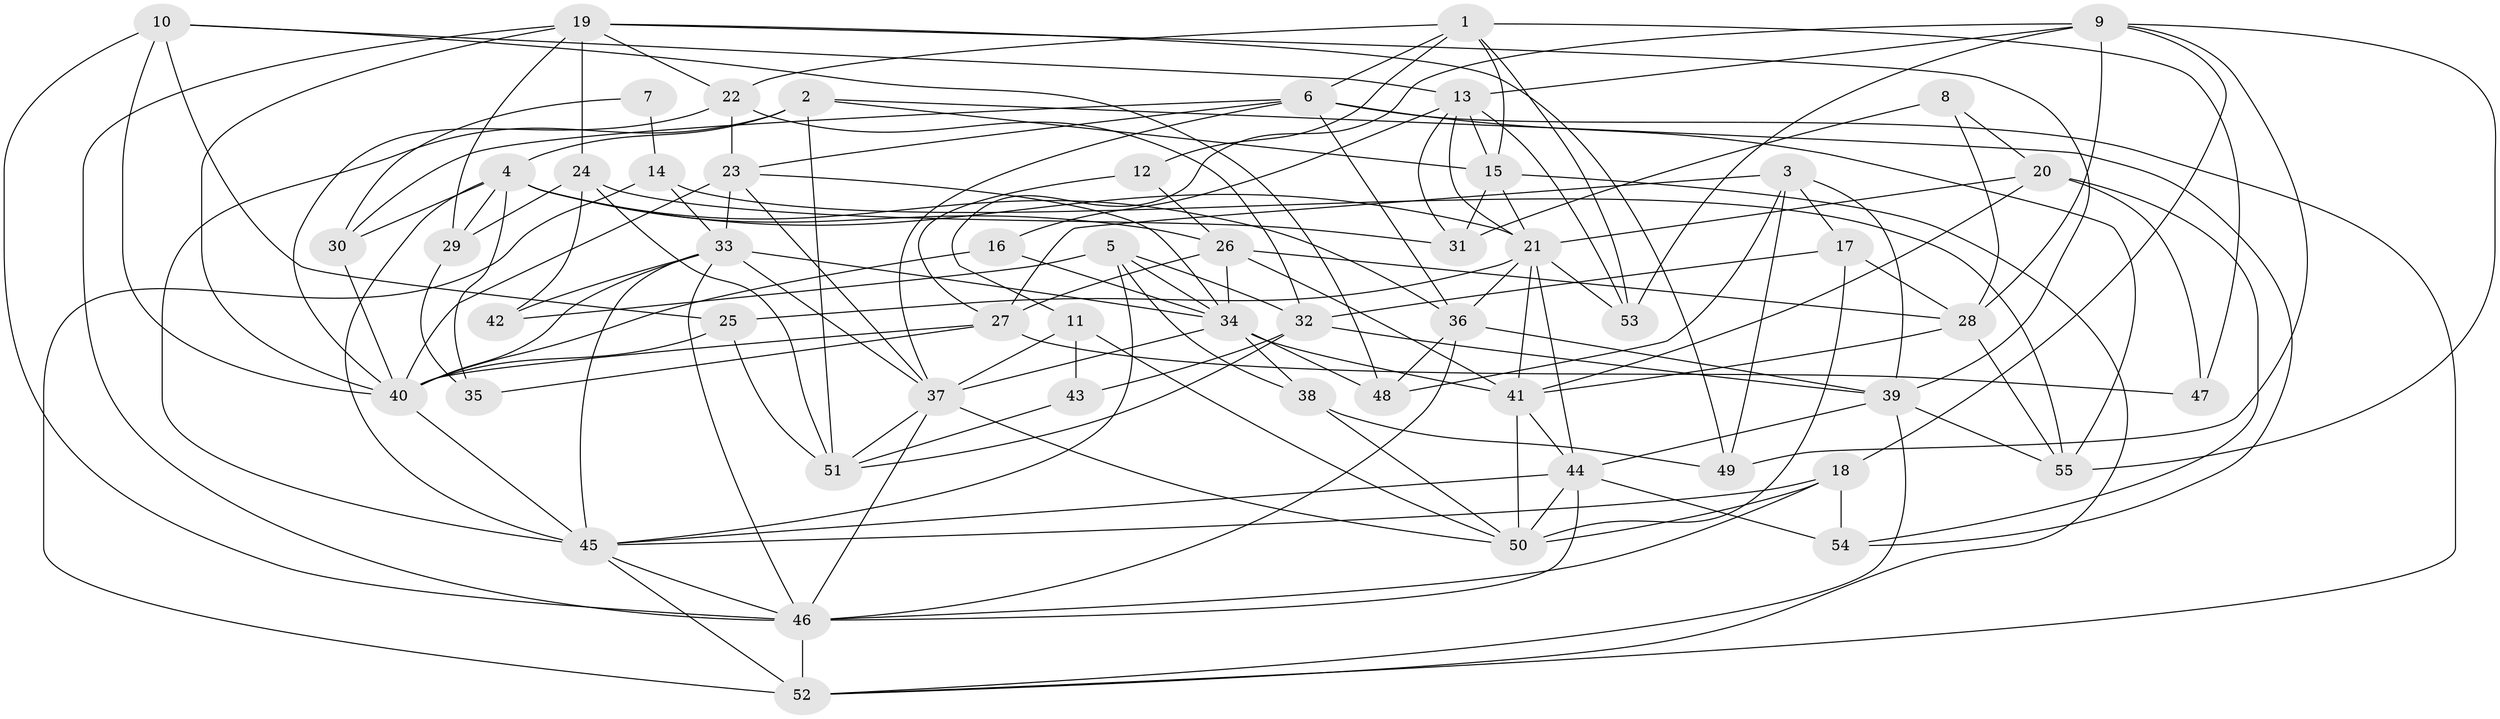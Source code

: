 // original degree distribution, {3: 0.27522935779816515, 5: 0.22935779816513763, 6: 0.06422018348623854, 4: 0.22018348623853212, 2: 0.14678899082568808, 8: 0.01834862385321101, 7: 0.045871559633027525}
// Generated by graph-tools (version 1.1) at 2025/02/03/09/25 03:02:06]
// undirected, 55 vertices, 151 edges
graph export_dot {
graph [start="1"]
  node [color=gray90,style=filled];
  1;
  2;
  3;
  4;
  5;
  6;
  7;
  8;
  9;
  10;
  11;
  12;
  13;
  14;
  15;
  16;
  17;
  18;
  19;
  20;
  21;
  22;
  23;
  24;
  25;
  26;
  27;
  28;
  29;
  30;
  31;
  32;
  33;
  34;
  35;
  36;
  37;
  38;
  39;
  40;
  41;
  42;
  43;
  44;
  45;
  46;
  47;
  48;
  49;
  50;
  51;
  52;
  53;
  54;
  55;
  1 -- 6 [weight=1.0];
  1 -- 12 [weight=1.0];
  1 -- 15 [weight=1.0];
  1 -- 22 [weight=1.0];
  1 -- 47 [weight=1.0];
  1 -- 53 [weight=1.0];
  2 -- 4 [weight=1.0];
  2 -- 15 [weight=1.0];
  2 -- 45 [weight=1.0];
  2 -- 51 [weight=1.0];
  2 -- 54 [weight=1.0];
  3 -- 17 [weight=1.0];
  3 -- 27 [weight=1.0];
  3 -- 39 [weight=1.0];
  3 -- 48 [weight=1.0];
  3 -- 49 [weight=1.0];
  4 -- 21 [weight=1.0];
  4 -- 26 [weight=1.0];
  4 -- 29 [weight=1.0];
  4 -- 30 [weight=1.0];
  4 -- 35 [weight=1.0];
  4 -- 36 [weight=1.0];
  4 -- 45 [weight=1.0];
  5 -- 32 [weight=1.0];
  5 -- 34 [weight=1.0];
  5 -- 38 [weight=1.0];
  5 -- 42 [weight=1.0];
  5 -- 45 [weight=1.0];
  6 -- 23 [weight=1.0];
  6 -- 30 [weight=1.0];
  6 -- 36 [weight=1.0];
  6 -- 37 [weight=1.0];
  6 -- 52 [weight=1.0];
  6 -- 55 [weight=1.0];
  7 -- 14 [weight=1.0];
  7 -- 30 [weight=1.0];
  8 -- 20 [weight=1.0];
  8 -- 28 [weight=1.0];
  8 -- 31 [weight=1.0];
  9 -- 11 [weight=1.0];
  9 -- 13 [weight=1.0];
  9 -- 18 [weight=1.0];
  9 -- 28 [weight=1.0];
  9 -- 49 [weight=1.0];
  9 -- 53 [weight=1.0];
  9 -- 55 [weight=1.0];
  10 -- 13 [weight=1.0];
  10 -- 25 [weight=1.0];
  10 -- 40 [weight=1.0];
  10 -- 46 [weight=1.0];
  10 -- 48 [weight=1.0];
  11 -- 37 [weight=1.0];
  11 -- 43 [weight=1.0];
  11 -- 50 [weight=1.0];
  12 -- 26 [weight=2.0];
  12 -- 27 [weight=1.0];
  13 -- 15 [weight=1.0];
  13 -- 16 [weight=1.0];
  13 -- 21 [weight=1.0];
  13 -- 31 [weight=1.0];
  13 -- 53 [weight=1.0];
  14 -- 33 [weight=1.0];
  14 -- 52 [weight=2.0];
  14 -- 55 [weight=1.0];
  15 -- 21 [weight=1.0];
  15 -- 31 [weight=1.0];
  15 -- 52 [weight=1.0];
  16 -- 34 [weight=1.0];
  16 -- 40 [weight=1.0];
  17 -- 28 [weight=1.0];
  17 -- 32 [weight=1.0];
  17 -- 50 [weight=1.0];
  18 -- 45 [weight=1.0];
  18 -- 46 [weight=1.0];
  18 -- 50 [weight=1.0];
  18 -- 54 [weight=1.0];
  19 -- 22 [weight=1.0];
  19 -- 24 [weight=1.0];
  19 -- 29 [weight=1.0];
  19 -- 39 [weight=1.0];
  19 -- 40 [weight=1.0];
  19 -- 46 [weight=1.0];
  19 -- 49 [weight=1.0];
  20 -- 21 [weight=2.0];
  20 -- 41 [weight=1.0];
  20 -- 47 [weight=1.0];
  20 -- 54 [weight=1.0];
  21 -- 25 [weight=1.0];
  21 -- 36 [weight=1.0];
  21 -- 41 [weight=1.0];
  21 -- 44 [weight=1.0];
  21 -- 53 [weight=1.0];
  22 -- 23 [weight=3.0];
  22 -- 32 [weight=1.0];
  22 -- 40 [weight=1.0];
  23 -- 33 [weight=2.0];
  23 -- 34 [weight=1.0];
  23 -- 37 [weight=1.0];
  23 -- 40 [weight=1.0];
  24 -- 29 [weight=1.0];
  24 -- 31 [weight=2.0];
  24 -- 42 [weight=1.0];
  24 -- 51 [weight=1.0];
  25 -- 40 [weight=1.0];
  25 -- 51 [weight=1.0];
  26 -- 27 [weight=1.0];
  26 -- 28 [weight=1.0];
  26 -- 34 [weight=1.0];
  26 -- 41 [weight=1.0];
  27 -- 35 [weight=1.0];
  27 -- 40 [weight=1.0];
  27 -- 47 [weight=1.0];
  28 -- 41 [weight=2.0];
  28 -- 55 [weight=1.0];
  29 -- 35 [weight=1.0];
  30 -- 40 [weight=1.0];
  32 -- 39 [weight=2.0];
  32 -- 43 [weight=1.0];
  32 -- 51 [weight=1.0];
  33 -- 34 [weight=2.0];
  33 -- 37 [weight=1.0];
  33 -- 40 [weight=1.0];
  33 -- 42 [weight=1.0];
  33 -- 45 [weight=1.0];
  33 -- 46 [weight=1.0];
  34 -- 37 [weight=1.0];
  34 -- 38 [weight=1.0];
  34 -- 41 [weight=2.0];
  34 -- 48 [weight=1.0];
  36 -- 39 [weight=1.0];
  36 -- 46 [weight=1.0];
  36 -- 48 [weight=1.0];
  37 -- 46 [weight=1.0];
  37 -- 50 [weight=1.0];
  37 -- 51 [weight=1.0];
  38 -- 49 [weight=1.0];
  38 -- 50 [weight=1.0];
  39 -- 44 [weight=1.0];
  39 -- 52 [weight=1.0];
  39 -- 55 [weight=1.0];
  40 -- 45 [weight=1.0];
  41 -- 44 [weight=1.0];
  41 -- 50 [weight=1.0];
  43 -- 51 [weight=1.0];
  44 -- 45 [weight=1.0];
  44 -- 46 [weight=1.0];
  44 -- 50 [weight=1.0];
  44 -- 54 [weight=2.0];
  45 -- 46 [weight=1.0];
  45 -- 52 [weight=1.0];
  46 -- 52 [weight=1.0];
}
